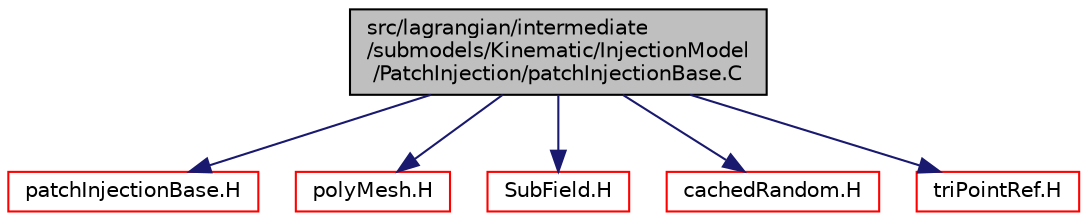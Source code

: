 digraph "src/lagrangian/intermediate/submodels/Kinematic/InjectionModel/PatchInjection/patchInjectionBase.C"
{
  bgcolor="transparent";
  edge [fontname="Helvetica",fontsize="10",labelfontname="Helvetica",labelfontsize="10"];
  node [fontname="Helvetica",fontsize="10",shape=record];
  Node1 [label="src/lagrangian/intermediate\l/submodels/Kinematic/InjectionModel\l/PatchInjection/patchInjectionBase.C",height=0.2,width=0.4,color="black", fillcolor="grey75", style="filled", fontcolor="black"];
  Node1 -> Node2 [color="midnightblue",fontsize="10",style="solid",fontname="Helvetica"];
  Node2 [label="patchInjectionBase.H",height=0.2,width=0.4,color="red",URL="$a06798.html"];
  Node1 -> Node3 [color="midnightblue",fontsize="10",style="solid",fontname="Helvetica"];
  Node3 [label="polyMesh.H",height=0.2,width=0.4,color="red",URL="$a08764.html"];
  Node1 -> Node4 [color="midnightblue",fontsize="10",style="solid",fontname="Helvetica"];
  Node4 [label="SubField.H",height=0.2,width=0.4,color="red",URL="$a08073.html"];
  Node1 -> Node5 [color="midnightblue",fontsize="10",style="solid",fontname="Helvetica"];
  Node5 [label="cachedRandom.H",height=0.2,width=0.4,color="red",URL="$a09045.html"];
  Node1 -> Node6 [color="midnightblue",fontsize="10",style="solid",fontname="Helvetica"];
  Node6 [label="triPointRef.H",height=0.2,width=0.4,color="red",URL="$a08924.html"];
}
